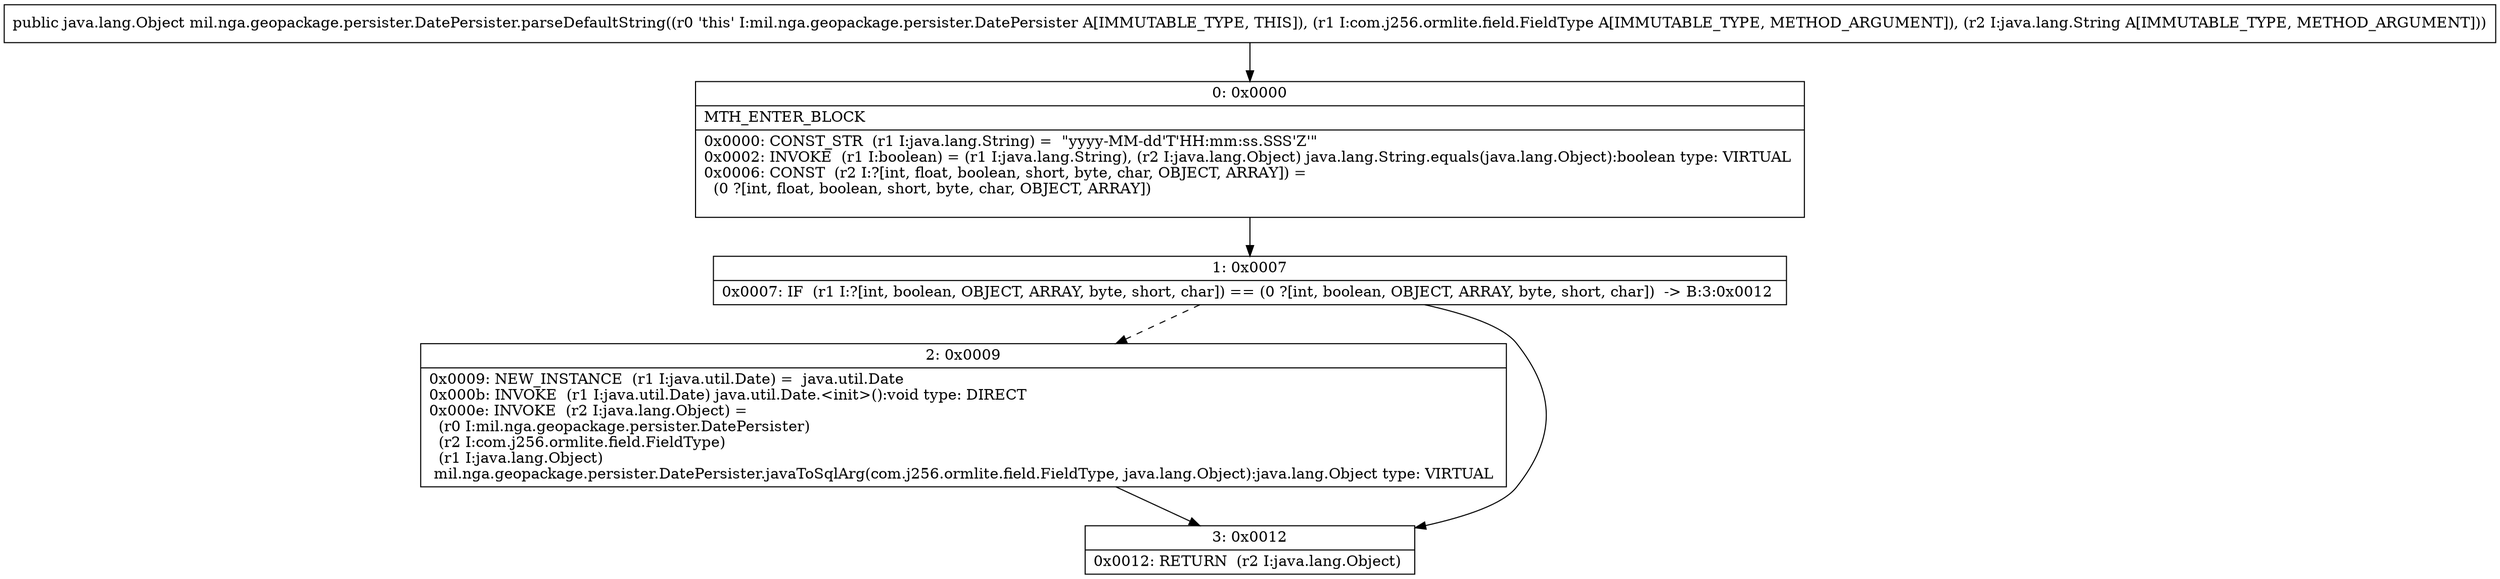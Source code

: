 digraph "CFG formil.nga.geopackage.persister.DatePersister.parseDefaultString(Lcom\/j256\/ormlite\/field\/FieldType;Ljava\/lang\/String;)Ljava\/lang\/Object;" {
Node_0 [shape=record,label="{0\:\ 0x0000|MTH_ENTER_BLOCK\l|0x0000: CONST_STR  (r1 I:java.lang.String) =  \"yyyy\-MM\-dd'T'HH:mm:ss.SSS'Z'\" \l0x0002: INVOKE  (r1 I:boolean) = (r1 I:java.lang.String), (r2 I:java.lang.Object) java.lang.String.equals(java.lang.Object):boolean type: VIRTUAL \l0x0006: CONST  (r2 I:?[int, float, boolean, short, byte, char, OBJECT, ARRAY]) = \l  (0 ?[int, float, boolean, short, byte, char, OBJECT, ARRAY])\l \l}"];
Node_1 [shape=record,label="{1\:\ 0x0007|0x0007: IF  (r1 I:?[int, boolean, OBJECT, ARRAY, byte, short, char]) == (0 ?[int, boolean, OBJECT, ARRAY, byte, short, char])  \-\> B:3:0x0012 \l}"];
Node_2 [shape=record,label="{2\:\ 0x0009|0x0009: NEW_INSTANCE  (r1 I:java.util.Date) =  java.util.Date \l0x000b: INVOKE  (r1 I:java.util.Date) java.util.Date.\<init\>():void type: DIRECT \l0x000e: INVOKE  (r2 I:java.lang.Object) = \l  (r0 I:mil.nga.geopackage.persister.DatePersister)\l  (r2 I:com.j256.ormlite.field.FieldType)\l  (r1 I:java.lang.Object)\l mil.nga.geopackage.persister.DatePersister.javaToSqlArg(com.j256.ormlite.field.FieldType, java.lang.Object):java.lang.Object type: VIRTUAL \l}"];
Node_3 [shape=record,label="{3\:\ 0x0012|0x0012: RETURN  (r2 I:java.lang.Object) \l}"];
MethodNode[shape=record,label="{public java.lang.Object mil.nga.geopackage.persister.DatePersister.parseDefaultString((r0 'this' I:mil.nga.geopackage.persister.DatePersister A[IMMUTABLE_TYPE, THIS]), (r1 I:com.j256.ormlite.field.FieldType A[IMMUTABLE_TYPE, METHOD_ARGUMENT]), (r2 I:java.lang.String A[IMMUTABLE_TYPE, METHOD_ARGUMENT])) }"];
MethodNode -> Node_0;
Node_0 -> Node_1;
Node_1 -> Node_2[style=dashed];
Node_1 -> Node_3;
Node_2 -> Node_3;
}

